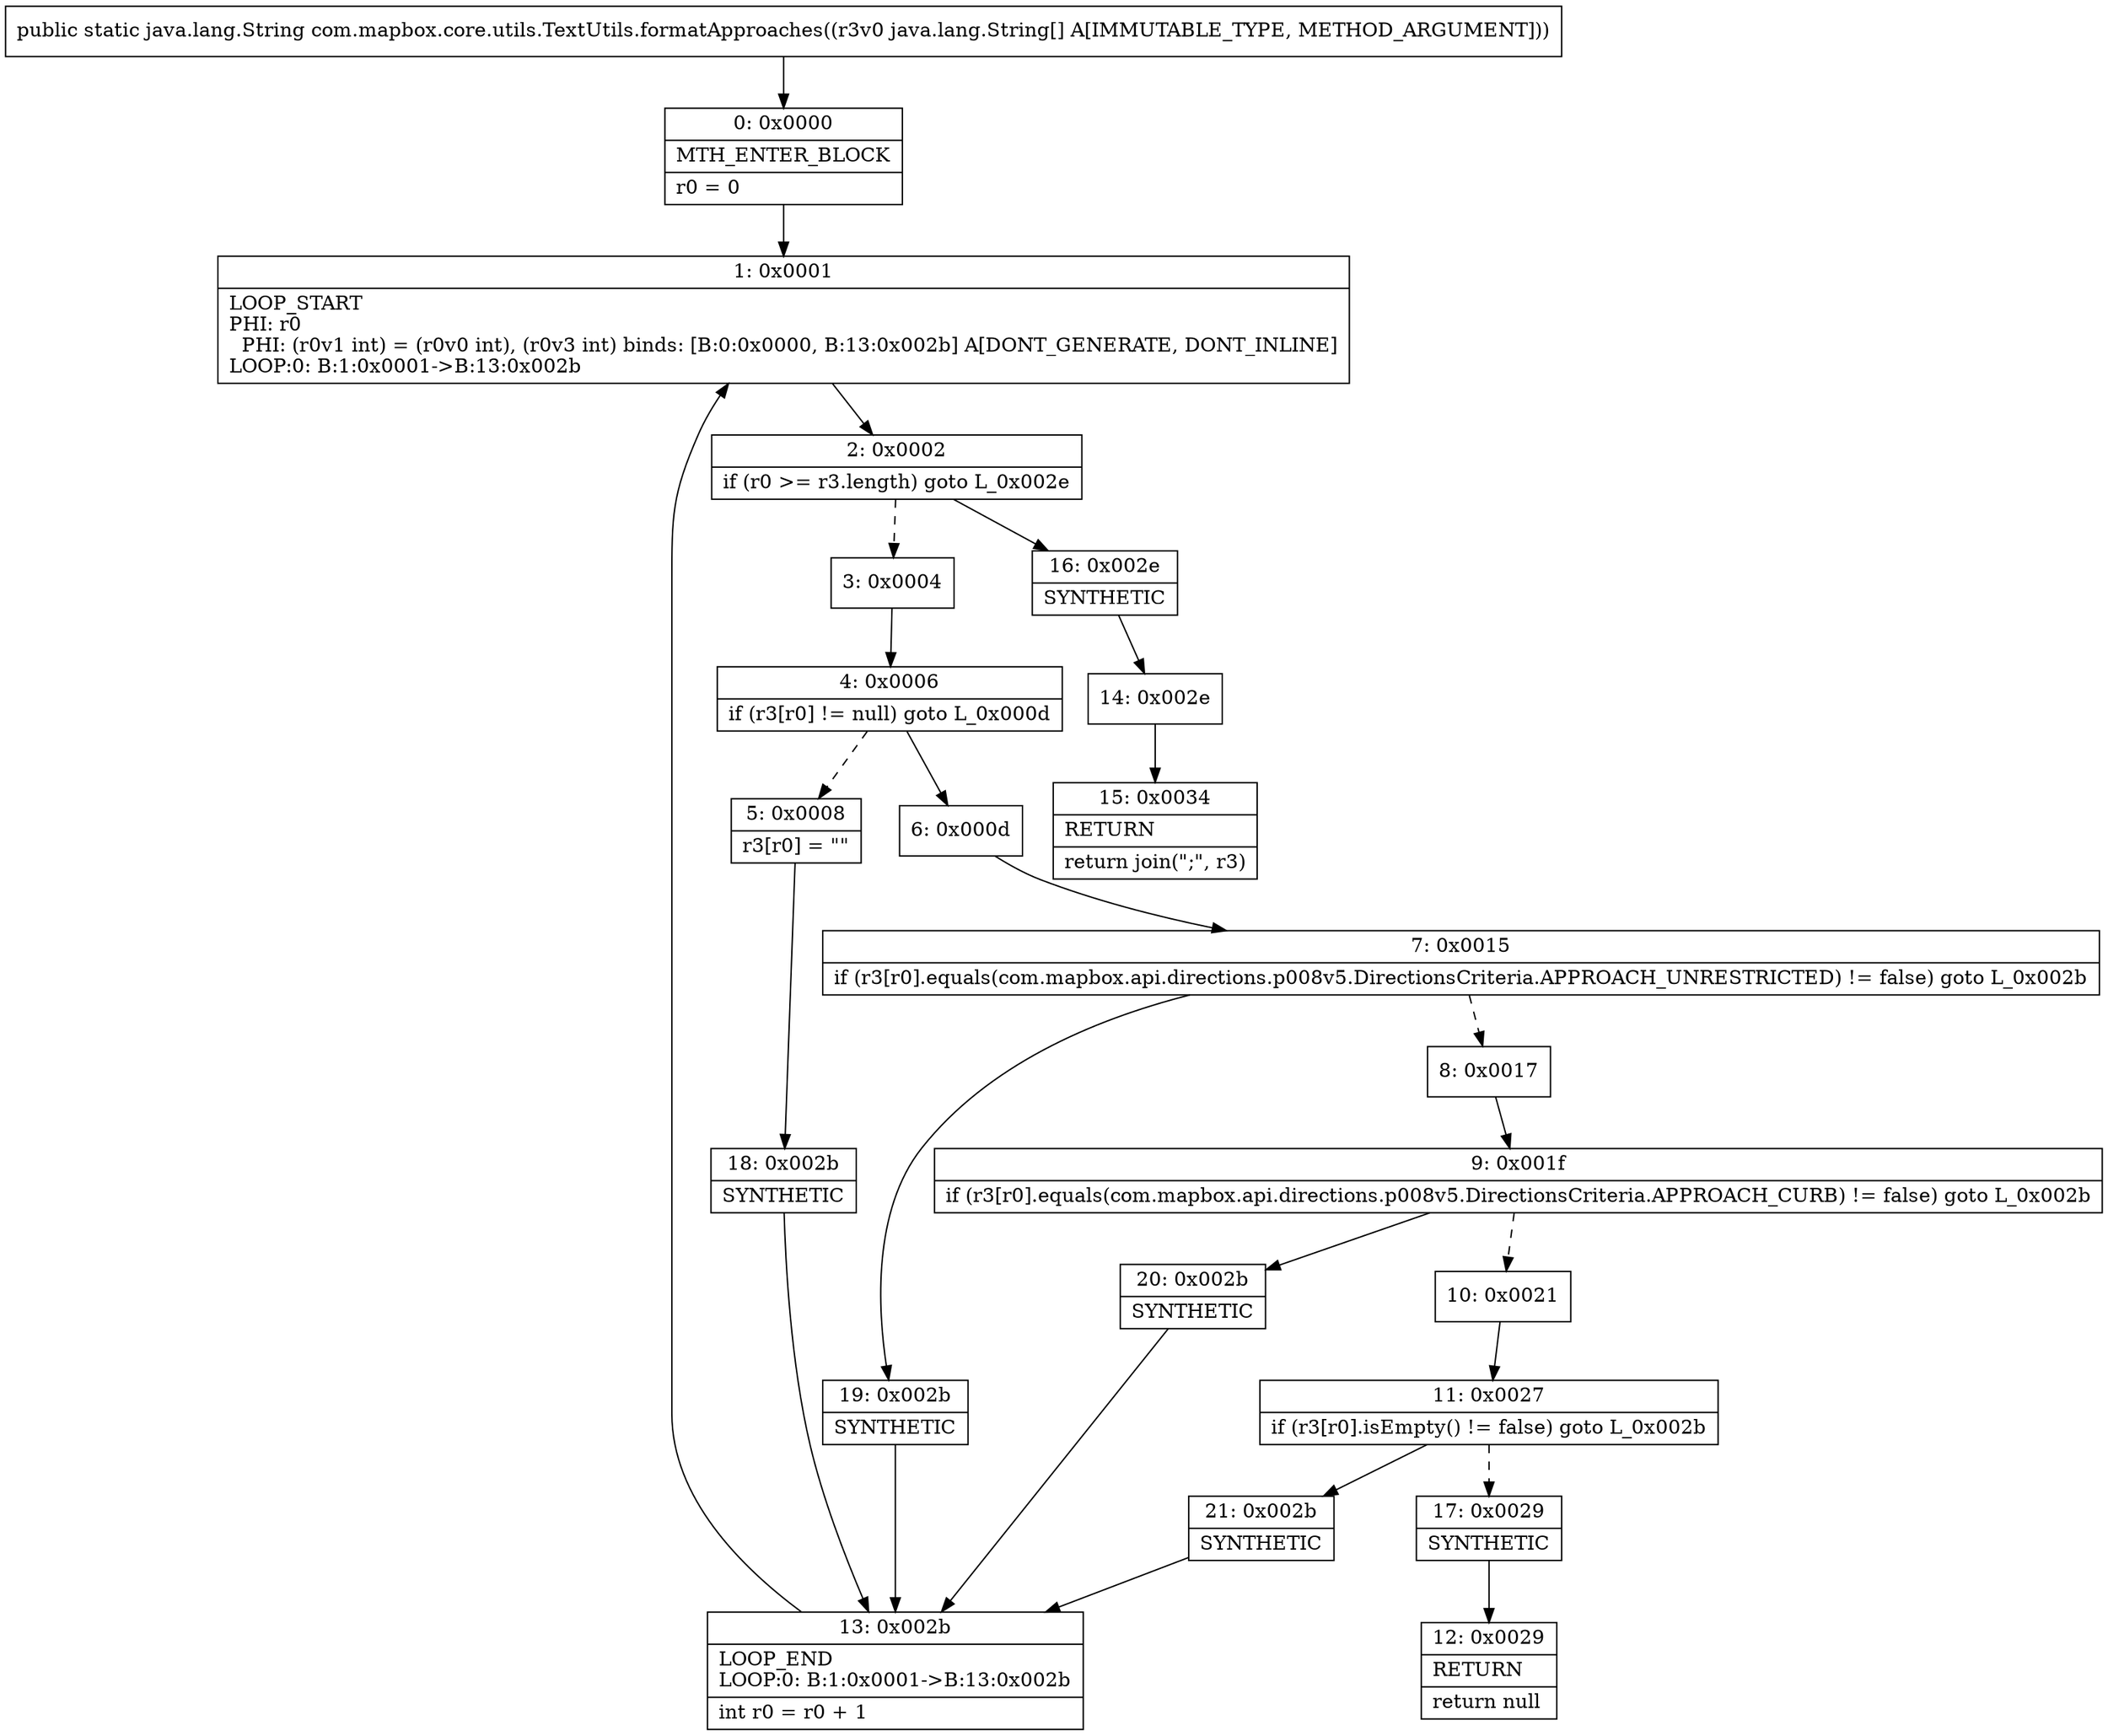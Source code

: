 digraph "CFG forcom.mapbox.core.utils.TextUtils.formatApproaches([Ljava\/lang\/String;)Ljava\/lang\/String;" {
Node_0 [shape=record,label="{0\:\ 0x0000|MTH_ENTER_BLOCK\l|r0 = 0\l}"];
Node_1 [shape=record,label="{1\:\ 0x0001|LOOP_START\lPHI: r0 \l  PHI: (r0v1 int) = (r0v0 int), (r0v3 int) binds: [B:0:0x0000, B:13:0x002b] A[DONT_GENERATE, DONT_INLINE]\lLOOP:0: B:1:0x0001\-\>B:13:0x002b\l}"];
Node_2 [shape=record,label="{2\:\ 0x0002|if (r0 \>= r3.length) goto L_0x002e\l}"];
Node_3 [shape=record,label="{3\:\ 0x0004}"];
Node_4 [shape=record,label="{4\:\ 0x0006|if (r3[r0] != null) goto L_0x000d\l}"];
Node_5 [shape=record,label="{5\:\ 0x0008|r3[r0] = \"\"\l}"];
Node_6 [shape=record,label="{6\:\ 0x000d}"];
Node_7 [shape=record,label="{7\:\ 0x0015|if (r3[r0].equals(com.mapbox.api.directions.p008v5.DirectionsCriteria.APPROACH_UNRESTRICTED) != false) goto L_0x002b\l}"];
Node_8 [shape=record,label="{8\:\ 0x0017}"];
Node_9 [shape=record,label="{9\:\ 0x001f|if (r3[r0].equals(com.mapbox.api.directions.p008v5.DirectionsCriteria.APPROACH_CURB) != false) goto L_0x002b\l}"];
Node_10 [shape=record,label="{10\:\ 0x0021}"];
Node_11 [shape=record,label="{11\:\ 0x0027|if (r3[r0].isEmpty() != false) goto L_0x002b\l}"];
Node_12 [shape=record,label="{12\:\ 0x0029|RETURN\l|return null\l}"];
Node_13 [shape=record,label="{13\:\ 0x002b|LOOP_END\lLOOP:0: B:1:0x0001\-\>B:13:0x002b\l|int r0 = r0 + 1\l}"];
Node_14 [shape=record,label="{14\:\ 0x002e}"];
Node_15 [shape=record,label="{15\:\ 0x0034|RETURN\l|return join(\";\", r3)\l}"];
Node_16 [shape=record,label="{16\:\ 0x002e|SYNTHETIC\l}"];
Node_17 [shape=record,label="{17\:\ 0x0029|SYNTHETIC\l}"];
Node_18 [shape=record,label="{18\:\ 0x002b|SYNTHETIC\l}"];
Node_19 [shape=record,label="{19\:\ 0x002b|SYNTHETIC\l}"];
Node_20 [shape=record,label="{20\:\ 0x002b|SYNTHETIC\l}"];
Node_21 [shape=record,label="{21\:\ 0x002b|SYNTHETIC\l}"];
MethodNode[shape=record,label="{public static java.lang.String com.mapbox.core.utils.TextUtils.formatApproaches((r3v0 java.lang.String[] A[IMMUTABLE_TYPE, METHOD_ARGUMENT])) }"];
MethodNode -> Node_0;
Node_0 -> Node_1;
Node_1 -> Node_2;
Node_2 -> Node_3[style=dashed];
Node_2 -> Node_16;
Node_3 -> Node_4;
Node_4 -> Node_5[style=dashed];
Node_4 -> Node_6;
Node_5 -> Node_18;
Node_6 -> Node_7;
Node_7 -> Node_8[style=dashed];
Node_7 -> Node_19;
Node_8 -> Node_9;
Node_9 -> Node_10[style=dashed];
Node_9 -> Node_20;
Node_10 -> Node_11;
Node_11 -> Node_17[style=dashed];
Node_11 -> Node_21;
Node_13 -> Node_1;
Node_14 -> Node_15;
Node_16 -> Node_14;
Node_17 -> Node_12;
Node_18 -> Node_13;
Node_19 -> Node_13;
Node_20 -> Node_13;
Node_21 -> Node_13;
}

